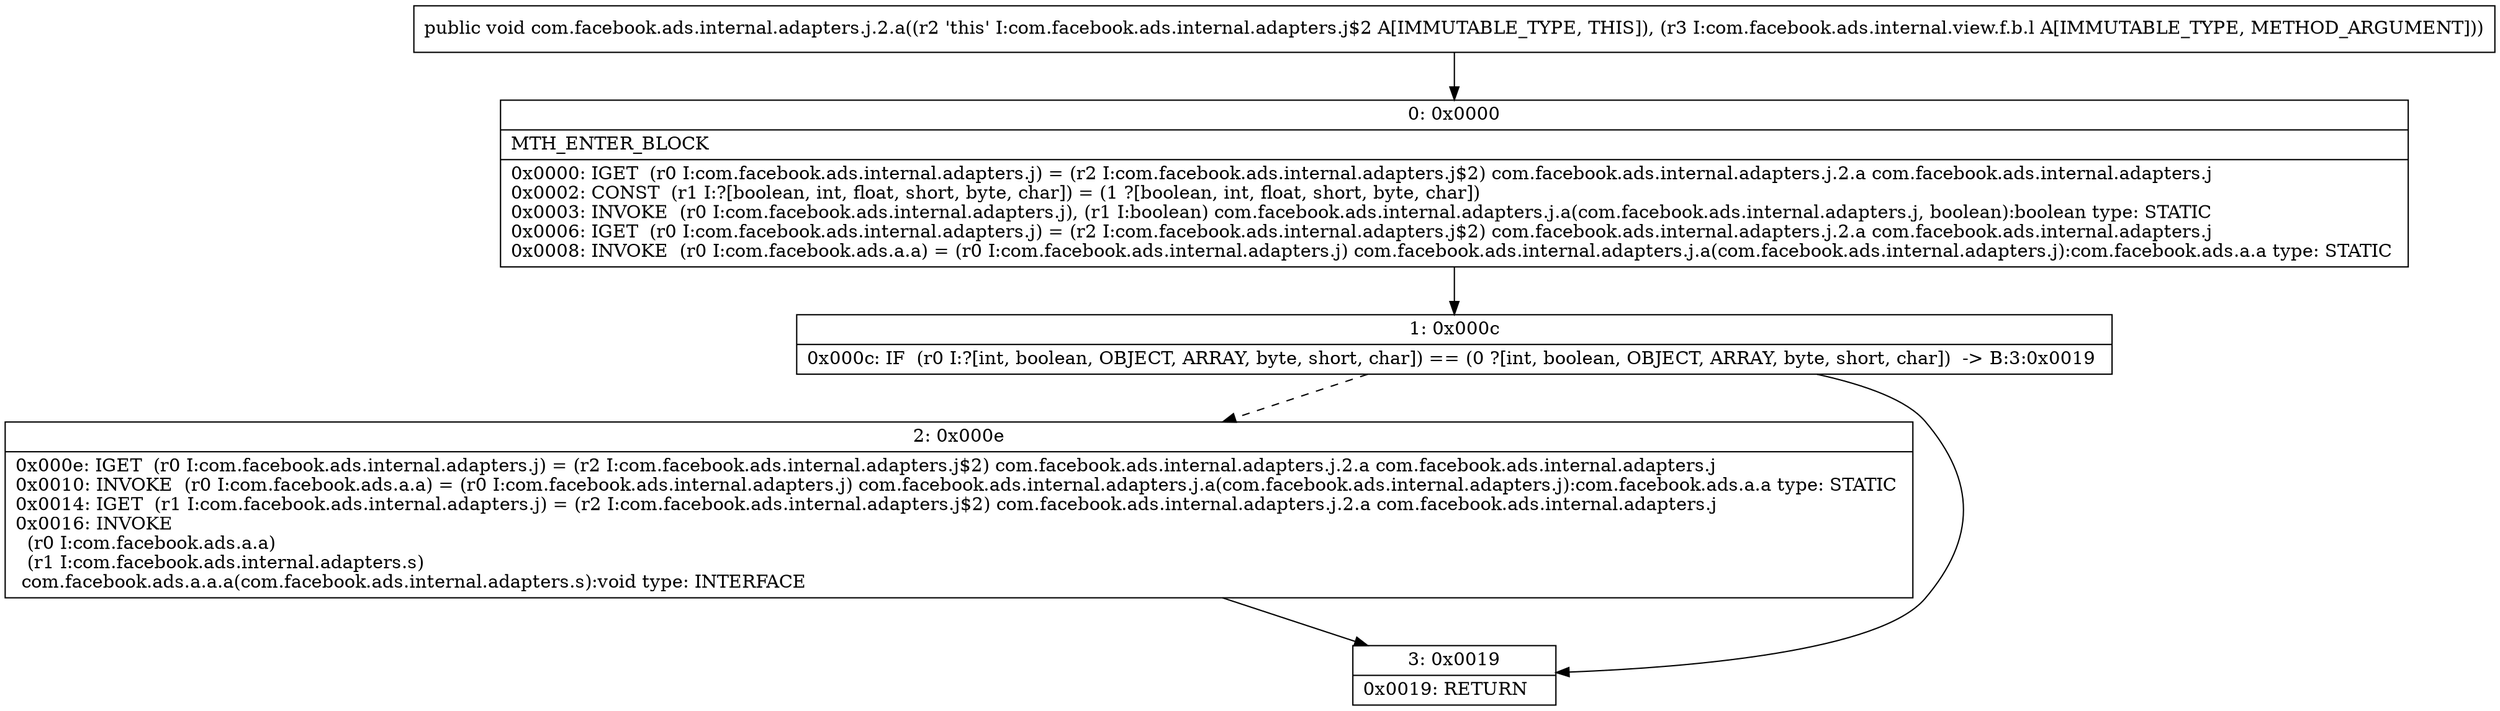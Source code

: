 digraph "CFG forcom.facebook.ads.internal.adapters.j.2.a(Lcom\/facebook\/ads\/internal\/view\/f\/b\/l;)V" {
Node_0 [shape=record,label="{0\:\ 0x0000|MTH_ENTER_BLOCK\l|0x0000: IGET  (r0 I:com.facebook.ads.internal.adapters.j) = (r2 I:com.facebook.ads.internal.adapters.j$2) com.facebook.ads.internal.adapters.j.2.a com.facebook.ads.internal.adapters.j \l0x0002: CONST  (r1 I:?[boolean, int, float, short, byte, char]) = (1 ?[boolean, int, float, short, byte, char]) \l0x0003: INVOKE  (r0 I:com.facebook.ads.internal.adapters.j), (r1 I:boolean) com.facebook.ads.internal.adapters.j.a(com.facebook.ads.internal.adapters.j, boolean):boolean type: STATIC \l0x0006: IGET  (r0 I:com.facebook.ads.internal.adapters.j) = (r2 I:com.facebook.ads.internal.adapters.j$2) com.facebook.ads.internal.adapters.j.2.a com.facebook.ads.internal.adapters.j \l0x0008: INVOKE  (r0 I:com.facebook.ads.a.a) = (r0 I:com.facebook.ads.internal.adapters.j) com.facebook.ads.internal.adapters.j.a(com.facebook.ads.internal.adapters.j):com.facebook.ads.a.a type: STATIC \l}"];
Node_1 [shape=record,label="{1\:\ 0x000c|0x000c: IF  (r0 I:?[int, boolean, OBJECT, ARRAY, byte, short, char]) == (0 ?[int, boolean, OBJECT, ARRAY, byte, short, char])  \-\> B:3:0x0019 \l}"];
Node_2 [shape=record,label="{2\:\ 0x000e|0x000e: IGET  (r0 I:com.facebook.ads.internal.adapters.j) = (r2 I:com.facebook.ads.internal.adapters.j$2) com.facebook.ads.internal.adapters.j.2.a com.facebook.ads.internal.adapters.j \l0x0010: INVOKE  (r0 I:com.facebook.ads.a.a) = (r0 I:com.facebook.ads.internal.adapters.j) com.facebook.ads.internal.adapters.j.a(com.facebook.ads.internal.adapters.j):com.facebook.ads.a.a type: STATIC \l0x0014: IGET  (r1 I:com.facebook.ads.internal.adapters.j) = (r2 I:com.facebook.ads.internal.adapters.j$2) com.facebook.ads.internal.adapters.j.2.a com.facebook.ads.internal.adapters.j \l0x0016: INVOKE  \l  (r0 I:com.facebook.ads.a.a)\l  (r1 I:com.facebook.ads.internal.adapters.s)\l com.facebook.ads.a.a.a(com.facebook.ads.internal.adapters.s):void type: INTERFACE \l}"];
Node_3 [shape=record,label="{3\:\ 0x0019|0x0019: RETURN   \l}"];
MethodNode[shape=record,label="{public void com.facebook.ads.internal.adapters.j.2.a((r2 'this' I:com.facebook.ads.internal.adapters.j$2 A[IMMUTABLE_TYPE, THIS]), (r3 I:com.facebook.ads.internal.view.f.b.l A[IMMUTABLE_TYPE, METHOD_ARGUMENT])) }"];
MethodNode -> Node_0;
Node_0 -> Node_1;
Node_1 -> Node_2[style=dashed];
Node_1 -> Node_3;
Node_2 -> Node_3;
}

